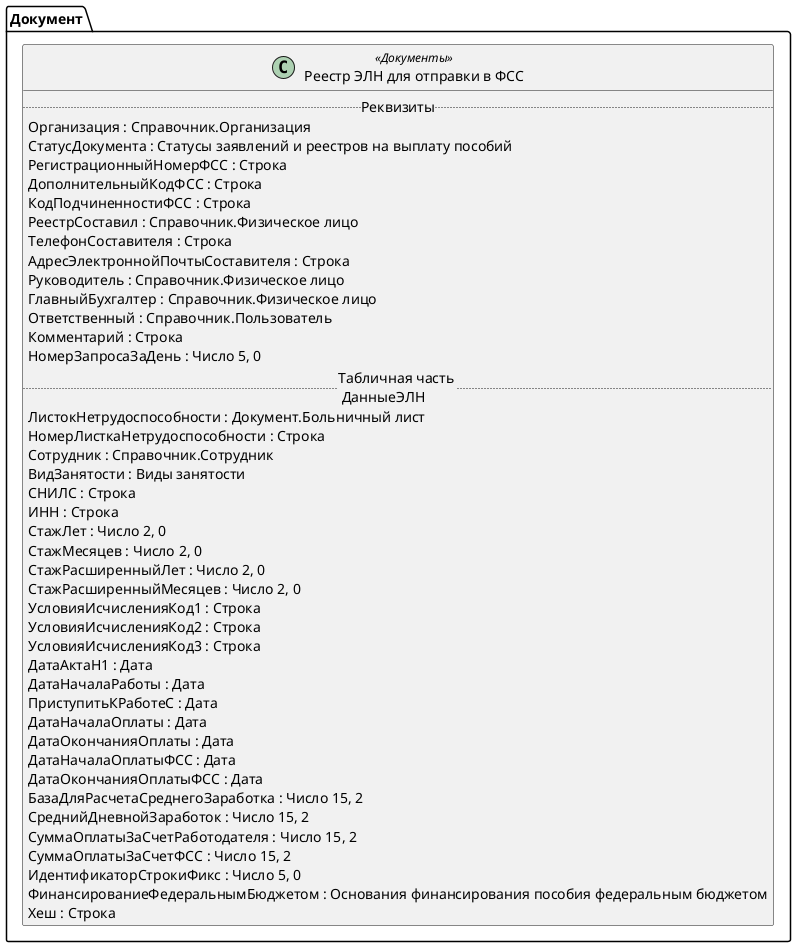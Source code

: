 ﻿@startuml РеестрДанныхЭЛНЗаполняемыхРаботодателем
'!include templates.wsd
'..\include templates.wsd
class Документ.РеестрДанныхЭЛНЗаполняемыхРаботодателем as "Реестр ЭЛН для отправки в ФСС" <<Документы>>
{
..Реквизиты..
Организация : Справочник.Организация
СтатусДокумента : Статусы заявлений и реестров на выплату пособий
РегистрационныйНомерФСС : Строка
ДополнительныйКодФСС : Строка
КодПодчиненностиФСС : Строка
РеестрСоставил : Справочник.Физическое лицо
ТелефонСоставителя : Строка
АдресЭлектроннойПочтыСоставителя : Строка
Руководитель : Справочник.Физическое лицо
ГлавныйБухгалтер : Справочник.Физическое лицо
Ответственный : Справочник.Пользователь
Комментарий : Строка
НомерЗапросаЗаДень : Число 5, 0
..Табличная часть \n ДанныеЭЛН..
ЛистокНетрудоспособности : Документ.Больничный лист
НомерЛисткаНетрудоспособности : Строка
Сотрудник : Справочник.Сотрудник
ВидЗанятости : Виды занятости
СНИЛС : Строка
ИНН : Строка
СтажЛет : Число 2, 0
СтажМесяцев : Число 2, 0
СтажРасширенныйЛет : Число 2, 0
СтажРасширенныйМесяцев : Число 2, 0
УсловияИсчисленияКод1 : Строка
УсловияИсчисленияКод2 : Строка
УсловияИсчисленияКод3 : Строка
ДатаАктаН1 : Дата
ДатаНачалаРаботы : Дата
ПриступитьКРаботеС : Дата
ДатаНачалаОплаты : Дата
ДатаОкончанияОплаты : Дата
ДатаНачалаОплатыФСС : Дата
ДатаОкончанияОплатыФСС : Дата
БазаДляРасчетаСреднегоЗаработка : Число 15, 2
СреднийДневнойЗаработок : Число 15, 2
СуммаОплатыЗаСчетРаботодателя : Число 15, 2
СуммаОплатыЗаСчетФСС : Число 15, 2
ИдентификаторСтрокиФикс : Число 5, 0
ФинансированиеФедеральнымБюджетом : Основания финансирования пособия федеральным бюджетом
Хеш : Строка
}
@enduml
